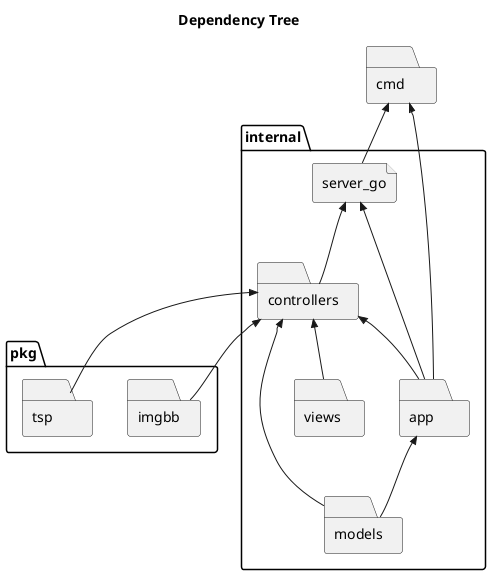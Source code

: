 @startuml Structure

' Copy this into https://www.plantuml.com/plantuml/uml/
' and save the url in the README file before committing changes

title Dependency Tree

folder internal {
  file server_go {
  }


  folder app {
  }
  folder controllers {
  }
  folder models {
  }
  folder views {
  }
}

folder pkg {
  folder imgbb {
  }
  folder tsp {
  }
}

folder cmd {
}

cmd <<-- server_go
cmd <<-- app

server_go <<-- app
server_go <<-- controllers

controllers <<-- models
controllers <<-- views
controllers <<-- tsp
controllers <<-- imgbb
controllers <<-- app

app <<-- models

@enduml